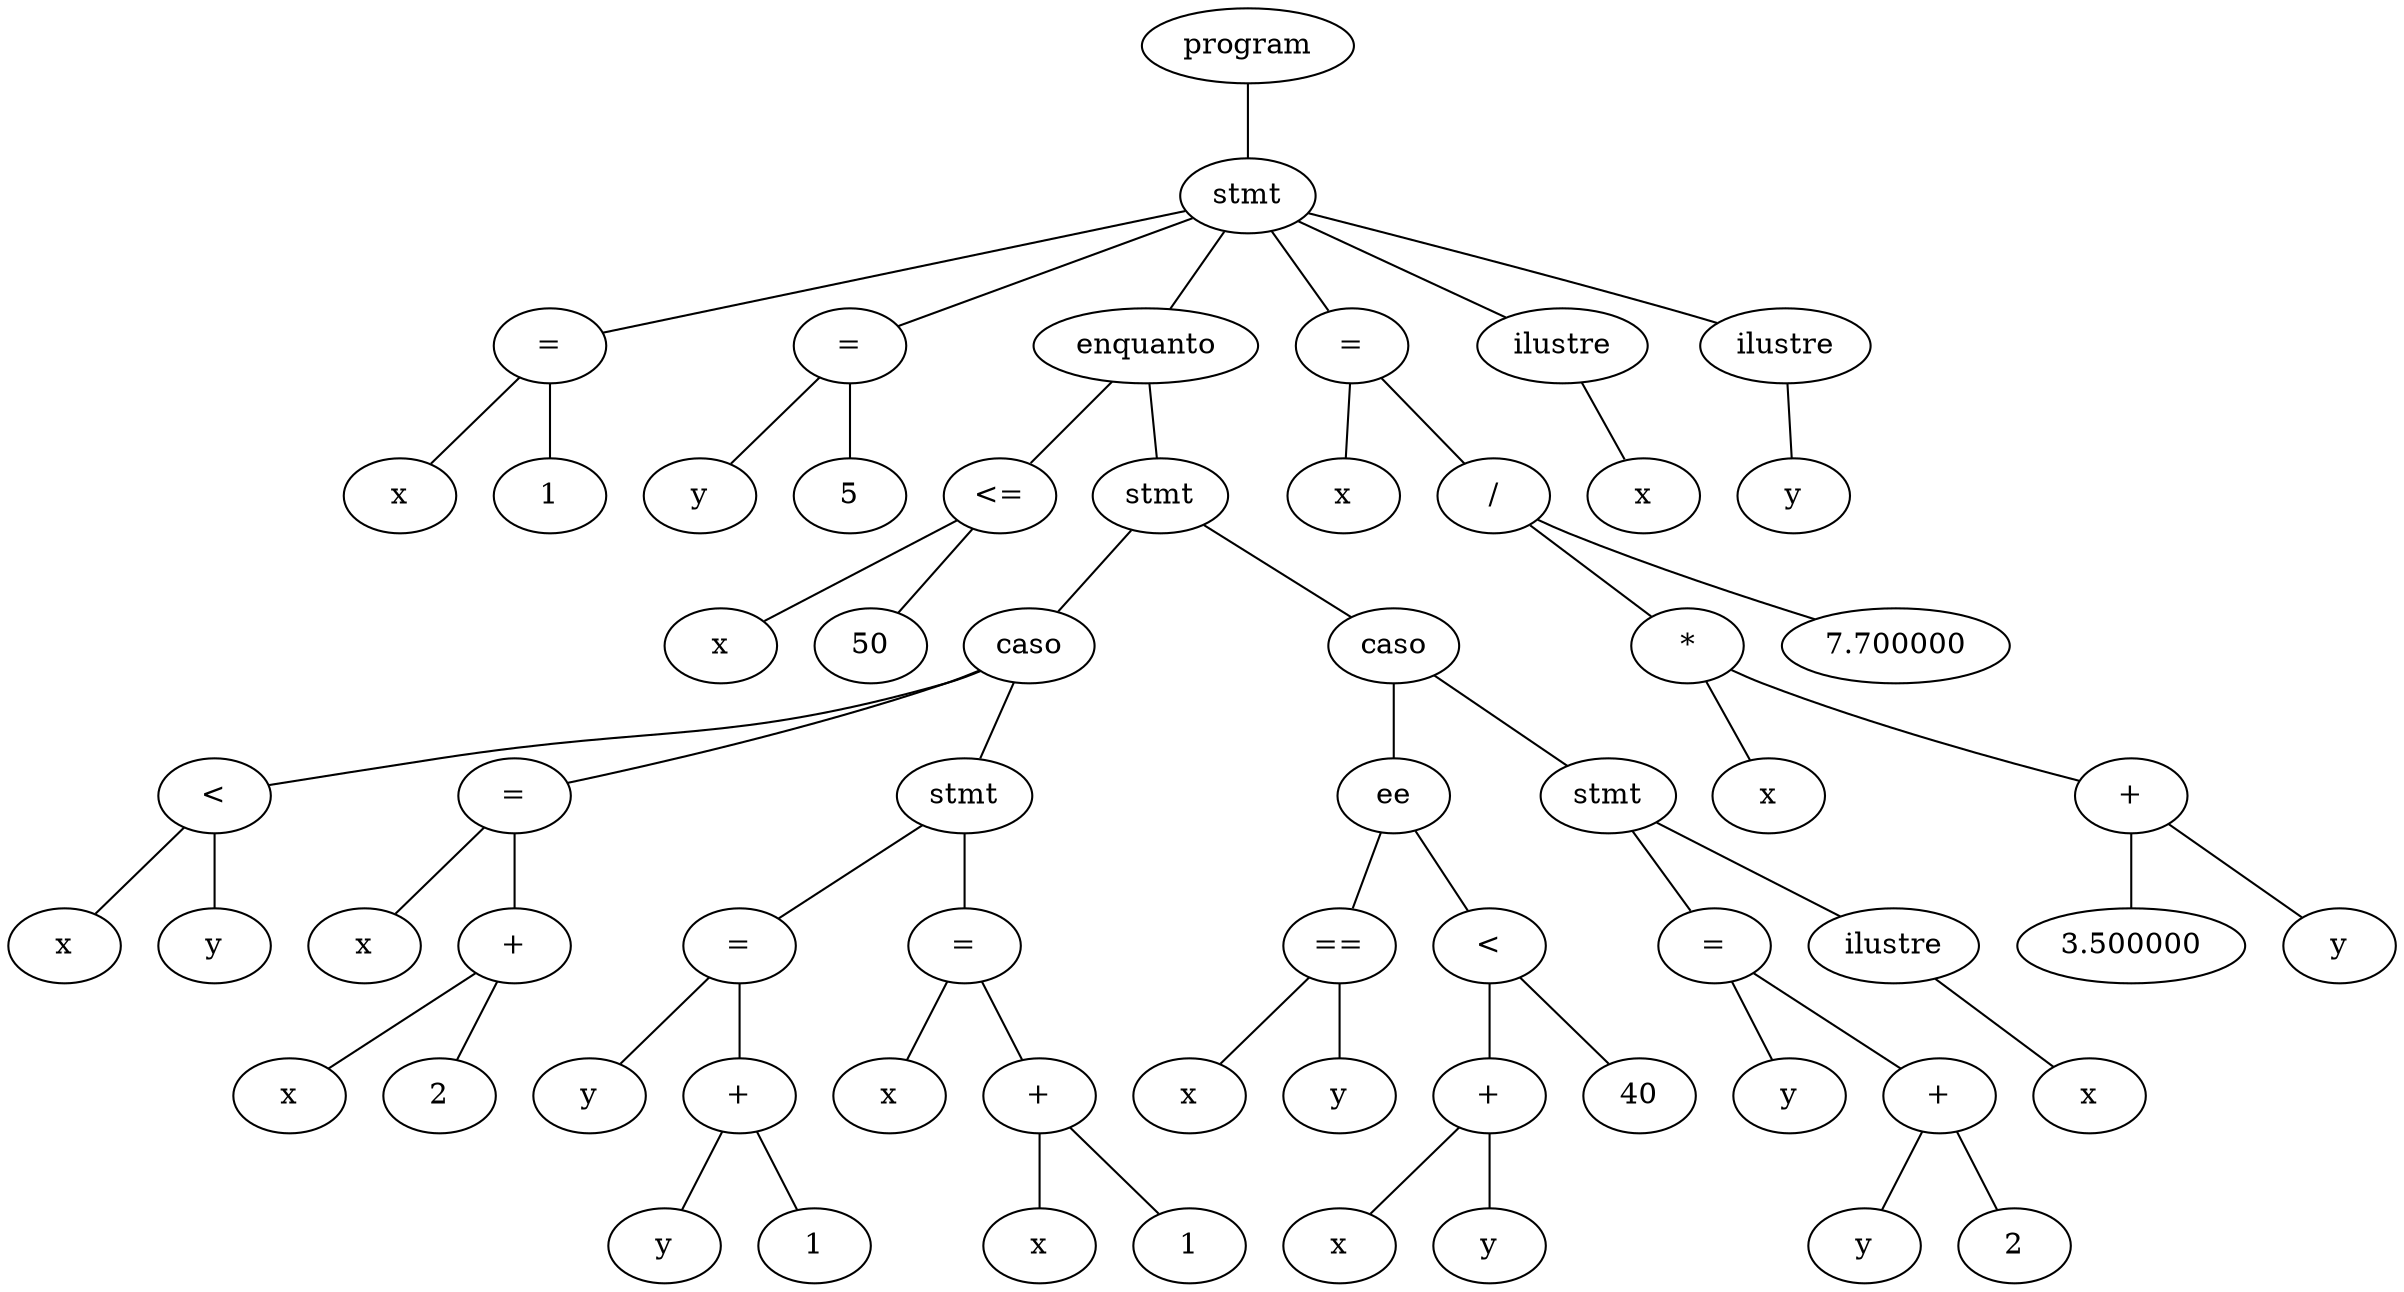 graph {
N64[label="program"];
N3[label="stmt"];
N1[label="="];
N2[label="x"];
N1 -- N2;
N0[label="1"];
N1 -- N0;
N3 -- N1;
N5[label="="];
N6[label="y"];
N5 -- N6;
N4[label="5"];
N5 -- N4;
N3 -- N5;
N50[label="enquanto"];
N9[label="<="];
N7[label="x"];
N9 -- N7;
N8[label="50"];
N9 -- N8;
N50 -- N9;
N31[label="stmt"];
N30[label="caso"];
N12[label="<"];
N10[label="x"];
N12 -- N10;
N11[label="y"];
N12 -- N11;
N30 -- N12;
N16[label="="];
N17[label="x"];
N16 -- N17;
N15[label="+"];
N13[label="x"];
N15 -- N13;
N14[label="2"];
N15 -- N14;
N16 -- N15;
N30 -- N16;
N24[label="stmt"];
N22[label="="];
N23[label="y"];
N22 -- N23;
N21[label="+"];
N19[label="y"];
N21 -- N19;
N20[label="1"];
N21 -- N20;
N22 -- N21;
N24 -- N22;
N28[label="="];
N29[label="x"];
N28 -- N29;
N27[label="+"];
N25[label="x"];
N27 -- N25;
N26[label="1"];
N27 -- N26;
N28 -- N27;
N24 -- N28;
N30 -- N24;
N31 -- N30;
N49[label="caso"];
N40[label="ee"];
N34[label="=="];
N32[label="x"];
N34 -- N32;
N33[label="y"];
N34 -- N33;
N40 -- N34;
N39[label="<"];
N37[label="+"];
N35[label="x"];
N37 -- N35;
N36[label="y"];
N37 -- N36;
N39 -- N37;
N38[label="40"];
N39 -- N38;
N40 -- N39;
N49 -- N40;
N46[label="stmt"];
N44[label="="];
N45[label="y"];
N44 -- N45;
N43[label="+"];
N41[label="y"];
N43 -- N41;
N42[label="2"];
N43 -- N42;
N44 -- N43;
N46 -- N44;
N48[label="ilustre"];
N47[label="x"];
N48 -- N47;
N46 -- N48;
N49 -- N46;
N31 -- N49;
N50 -- N31;
N3 -- N50;
N58[label="="];
N59[label="x"];
N58 -- N59;
N57[label="/"];
N55[label="*"];
N51[label="x"];
N55 -- N51;
N54[label="+"];
N52[label="3.500000"];
N54 -- N52;
N53[label="y"];
N54 -- N53;
N55 -- N54;
N57 -- N55;
N56[label="7.700000"];
N57 -- N56;
N58 -- N57;
N3 -- N58;
N61[label="ilustre"];
N60[label="x"];
N61 -- N60;
N3 -- N61;
N63[label="ilustre"];
N62[label="y"];
N63 -- N62;
N3 -- N63;
N64 -- N3;
}
